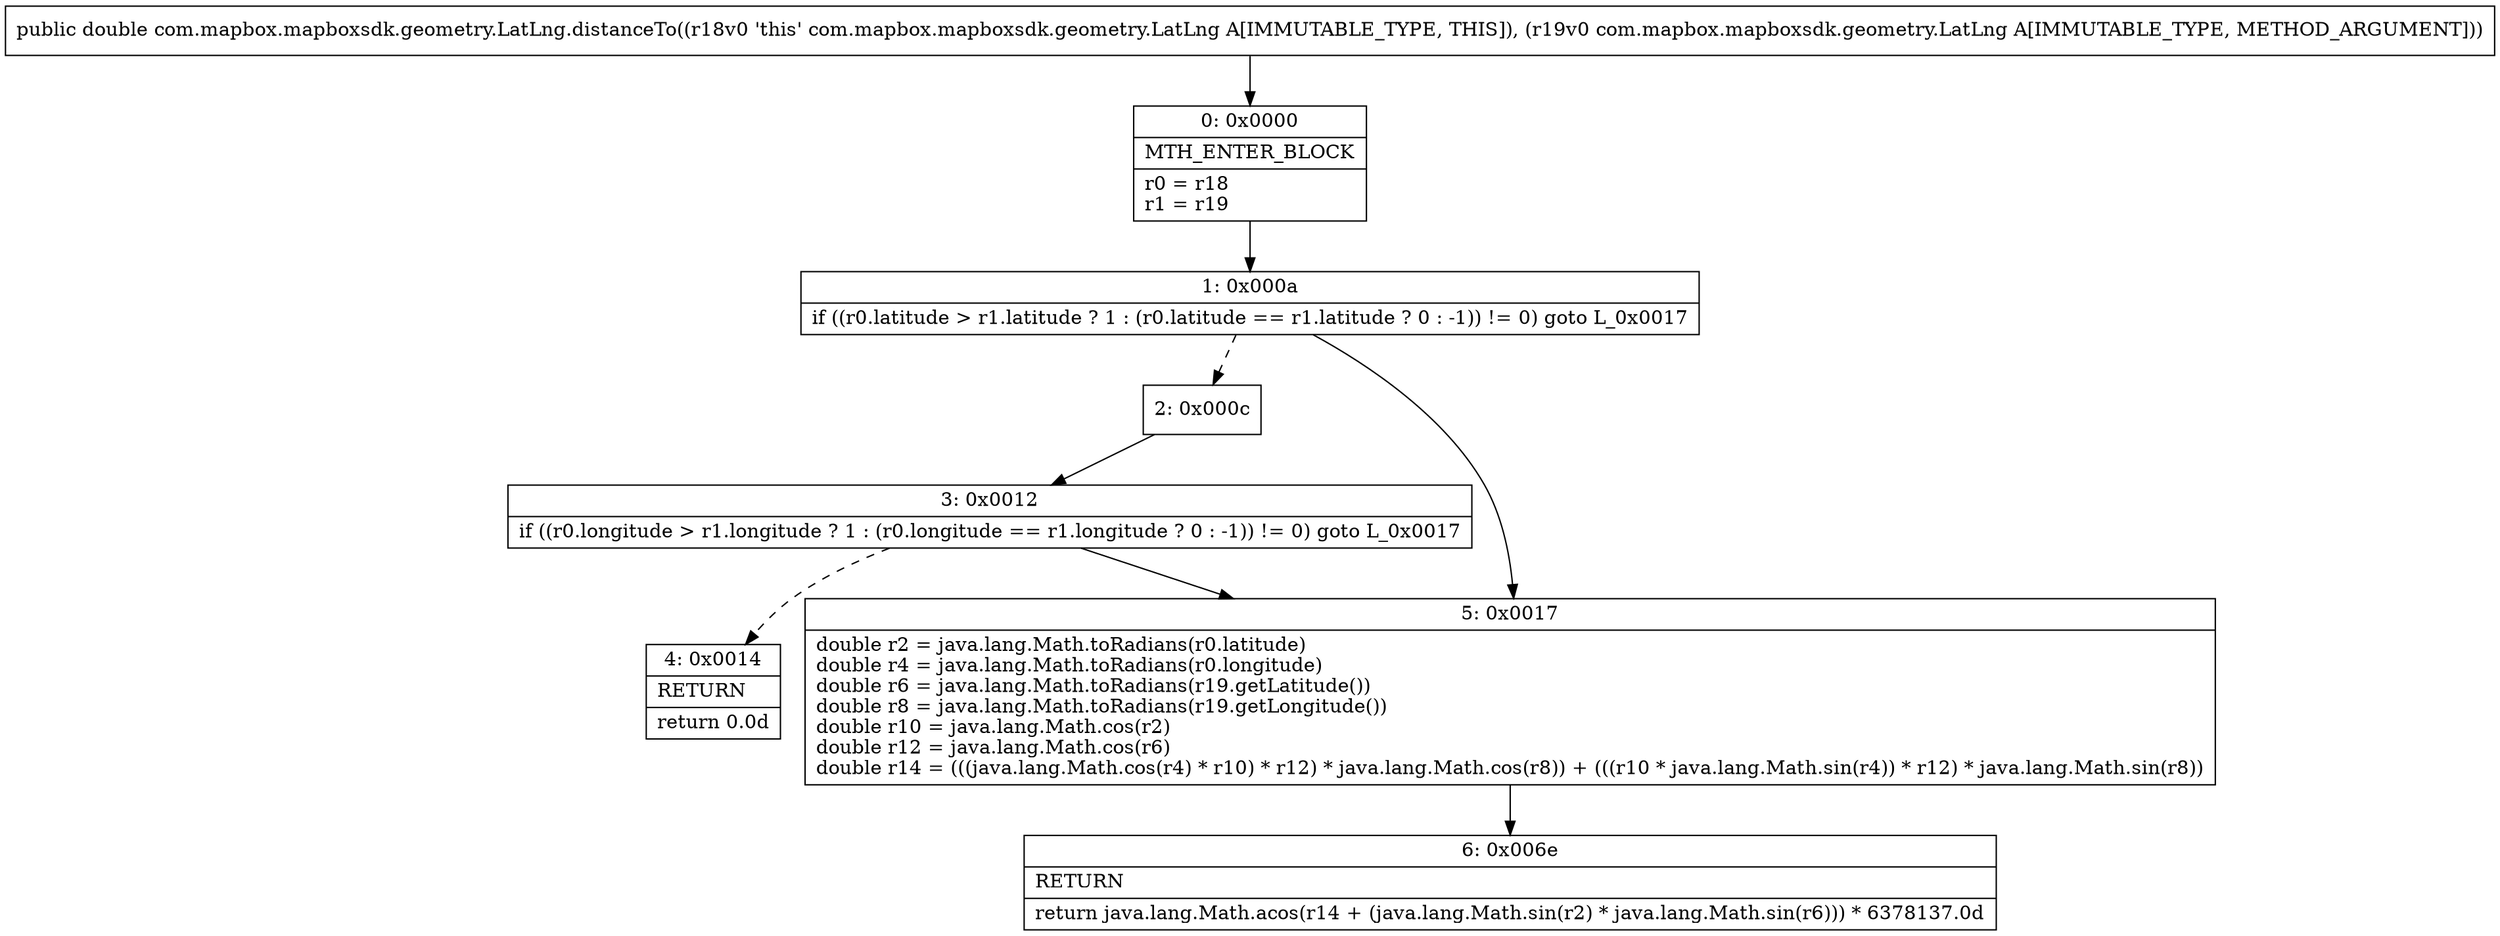 digraph "CFG forcom.mapbox.mapboxsdk.geometry.LatLng.distanceTo(Lcom\/mapbox\/mapboxsdk\/geometry\/LatLng;)D" {
Node_0 [shape=record,label="{0\:\ 0x0000|MTH_ENTER_BLOCK\l|r0 = r18\lr1 = r19\l}"];
Node_1 [shape=record,label="{1\:\ 0x000a|if ((r0.latitude \> r1.latitude ? 1 : (r0.latitude == r1.latitude ? 0 : \-1)) != 0) goto L_0x0017\l}"];
Node_2 [shape=record,label="{2\:\ 0x000c}"];
Node_3 [shape=record,label="{3\:\ 0x0012|if ((r0.longitude \> r1.longitude ? 1 : (r0.longitude == r1.longitude ? 0 : \-1)) != 0) goto L_0x0017\l}"];
Node_4 [shape=record,label="{4\:\ 0x0014|RETURN\l|return 0.0d\l}"];
Node_5 [shape=record,label="{5\:\ 0x0017|double r2 = java.lang.Math.toRadians(r0.latitude)\ldouble r4 = java.lang.Math.toRadians(r0.longitude)\ldouble r6 = java.lang.Math.toRadians(r19.getLatitude())\ldouble r8 = java.lang.Math.toRadians(r19.getLongitude())\ldouble r10 = java.lang.Math.cos(r2)\ldouble r12 = java.lang.Math.cos(r6)\ldouble r14 = (((java.lang.Math.cos(r4) * r10) * r12) * java.lang.Math.cos(r8)) + (((r10 * java.lang.Math.sin(r4)) * r12) * java.lang.Math.sin(r8))\l}"];
Node_6 [shape=record,label="{6\:\ 0x006e|RETURN\l|return java.lang.Math.acos(r14 + (java.lang.Math.sin(r2) * java.lang.Math.sin(r6))) * 6378137.0d\l}"];
MethodNode[shape=record,label="{public double com.mapbox.mapboxsdk.geometry.LatLng.distanceTo((r18v0 'this' com.mapbox.mapboxsdk.geometry.LatLng A[IMMUTABLE_TYPE, THIS]), (r19v0 com.mapbox.mapboxsdk.geometry.LatLng A[IMMUTABLE_TYPE, METHOD_ARGUMENT])) }"];
MethodNode -> Node_0;
Node_0 -> Node_1;
Node_1 -> Node_2[style=dashed];
Node_1 -> Node_5;
Node_2 -> Node_3;
Node_3 -> Node_4[style=dashed];
Node_3 -> Node_5;
Node_5 -> Node_6;
}

